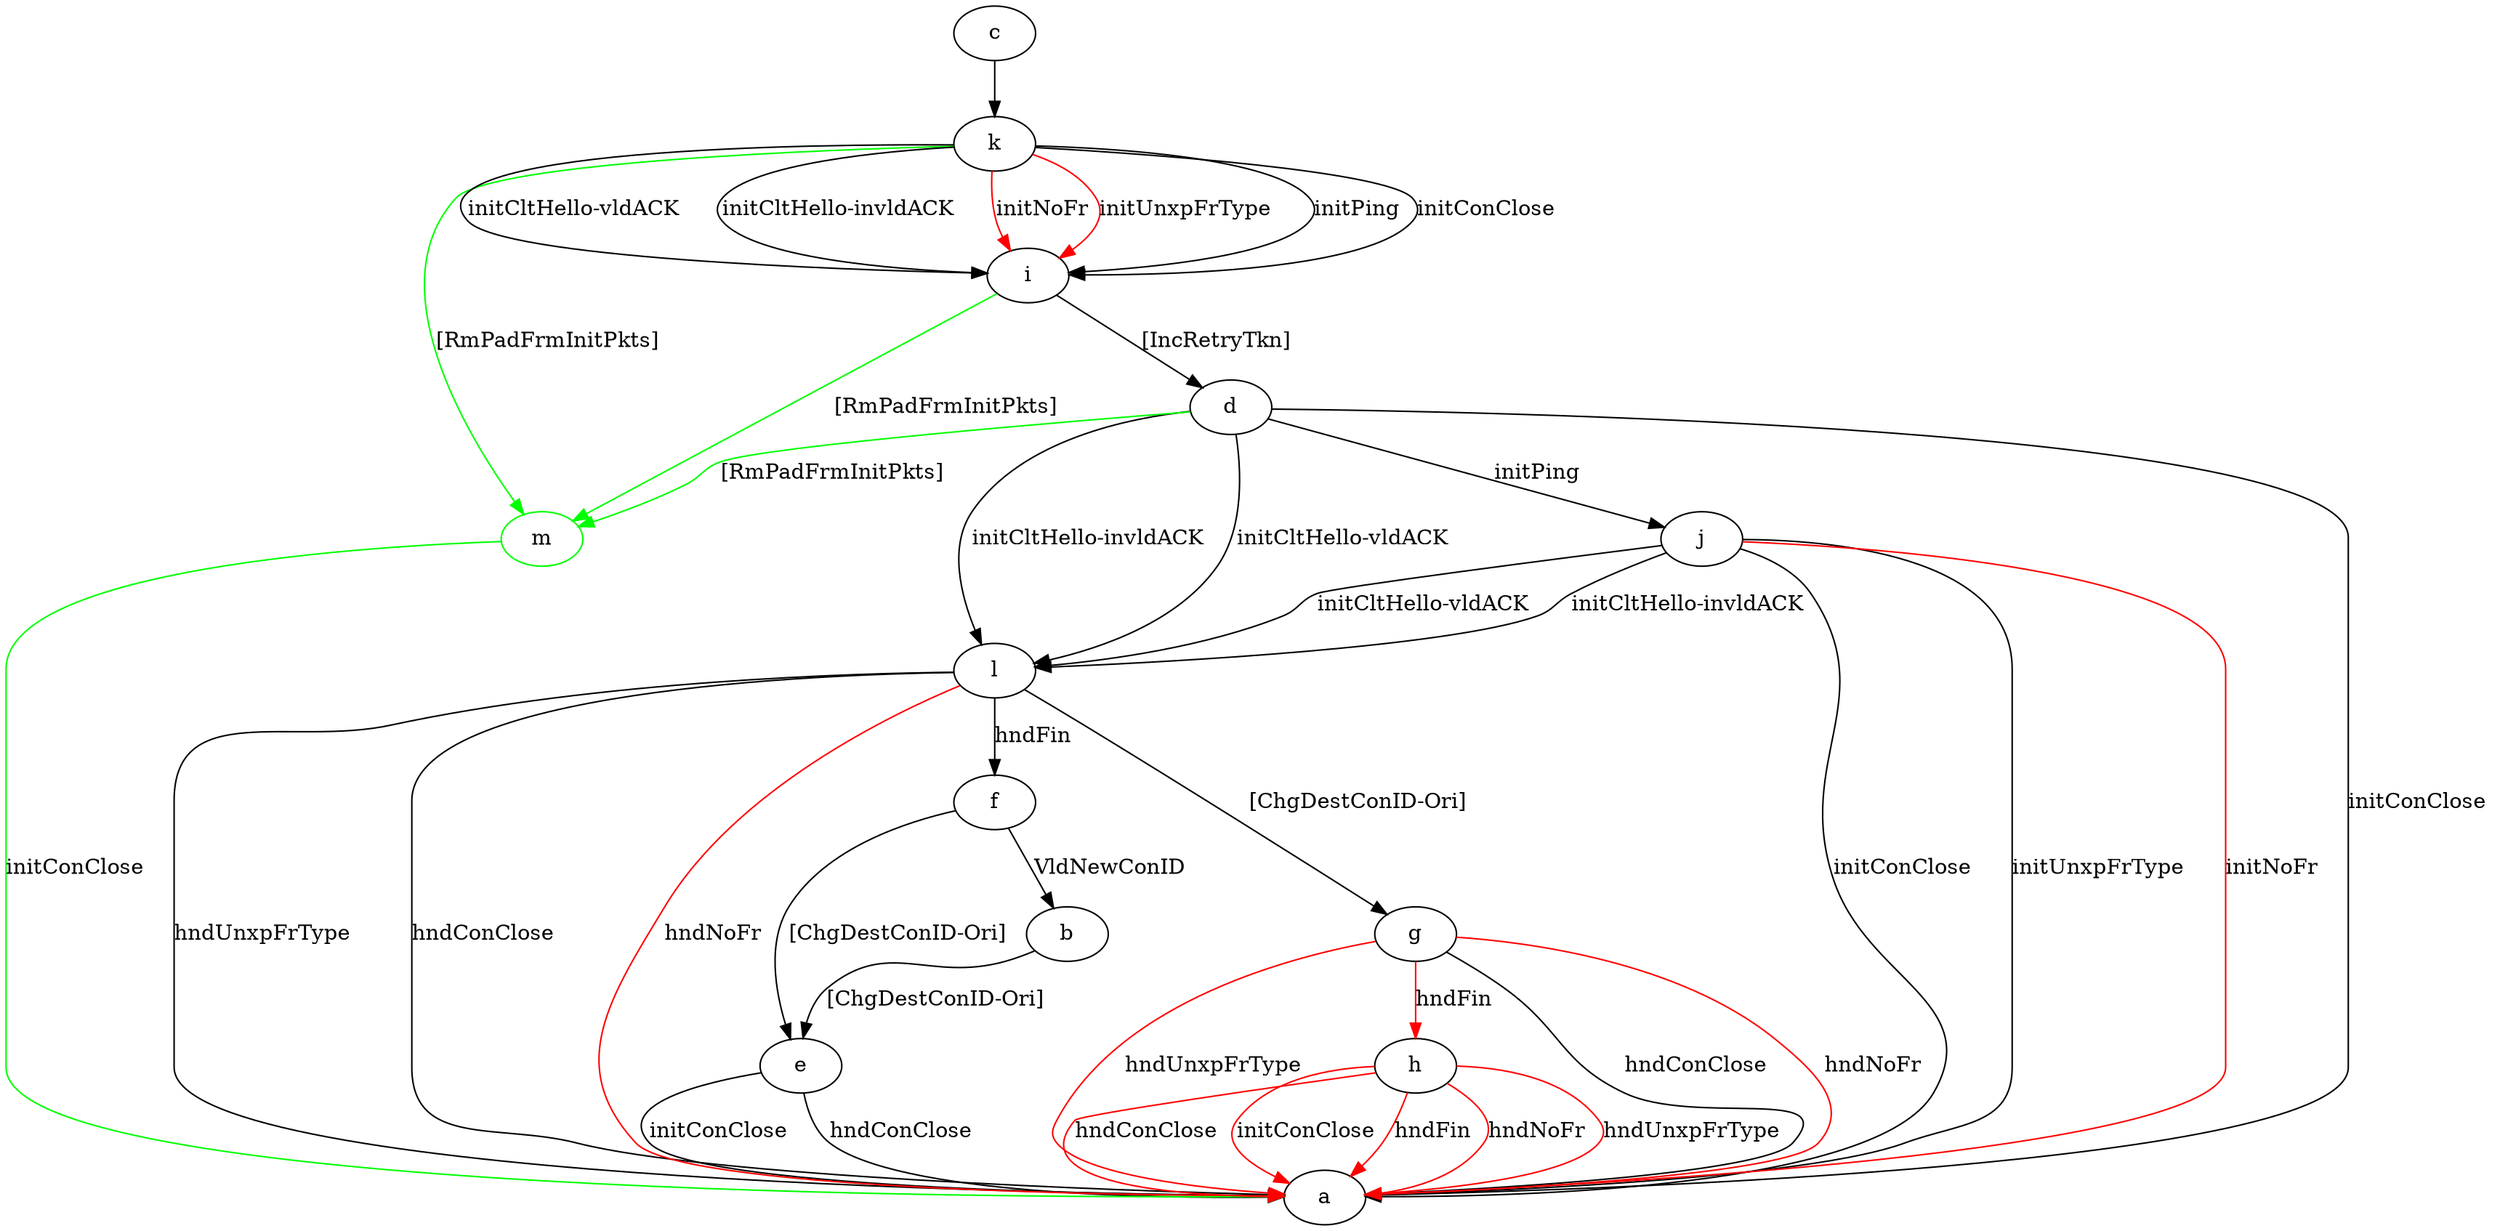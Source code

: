 digraph "" {
	b -> e	[key=0,
		label="[ChgDestConID-Ori] "];
	c -> k	[key=0];
	d -> a	[key=0,
		label="initConClose "];
	d -> j	[key=0,
		label="initPing "];
	d -> l	[key=0,
		label="initCltHello-vldACK "];
	d -> l	[key=1,
		label="initCltHello-invldACK "];
	m	[color=green];
	d -> m	[key=0,
		color=green,
		label="[RmPadFrmInitPkts] "];
	e -> a	[key=0,
		label="initConClose "];
	e -> a	[key=1,
		label="hndConClose "];
	f -> b	[key=0,
		label="VldNewConID "];
	f -> e	[key=0,
		label="[ChgDestConID-Ori] "];
	g -> a	[key=0,
		label="hndConClose "];
	g -> a	[key=1,
		color=red,
		label="hndNoFr "];
	g -> a	[key=2,
		color=red,
		label="hndUnxpFrType "];
	g -> h	[key=0,
		color=red,
		label="hndFin "];
	h -> a	[key=0,
		color=red,
		label="initConClose "];
	h -> a	[key=1,
		color=red,
		label="hndFin "];
	h -> a	[key=2,
		color=red,
		label="hndNoFr "];
	h -> a	[key=3,
		color=red,
		label="hndUnxpFrType "];
	h -> a	[key=4,
		color=red,
		label="hndConClose "];
	i -> d	[key=0,
		label="[IncRetryTkn] "];
	i -> m	[key=0,
		color=green,
		label="[RmPadFrmInitPkts] "];
	j -> a	[key=0,
		label="initConClose "];
	j -> a	[key=1,
		label="initUnxpFrType "];
	j -> a	[key=2,
		color=red,
		label="initNoFr "];
	j -> l	[key=0,
		label="initCltHello-vldACK "];
	j -> l	[key=1,
		label="initCltHello-invldACK "];
	k -> i	[key=0,
		label="initPing "];
	k -> i	[key=1,
		label="initConClose "];
	k -> i	[key=2,
		label="initCltHello-vldACK "];
	k -> i	[key=3,
		label="initCltHello-invldACK "];
	k -> i	[key=4,
		color=red,
		label="initNoFr "];
	k -> i	[key=5,
		color=red,
		label="initUnxpFrType "];
	k -> m	[key=0,
		color=green,
		label="[RmPadFrmInitPkts] "];
	l -> a	[key=0,
		label="hndUnxpFrType "];
	l -> a	[key=1,
		label="hndConClose "];
	l -> a	[key=2,
		color=red,
		label="hndNoFr "];
	l -> f	[key=0,
		label="hndFin "];
	l -> g	[key=0,
		label="[ChgDestConID-Ori] "];
	m -> a	[key=0,
		color=green,
		label="initConClose "];
}
